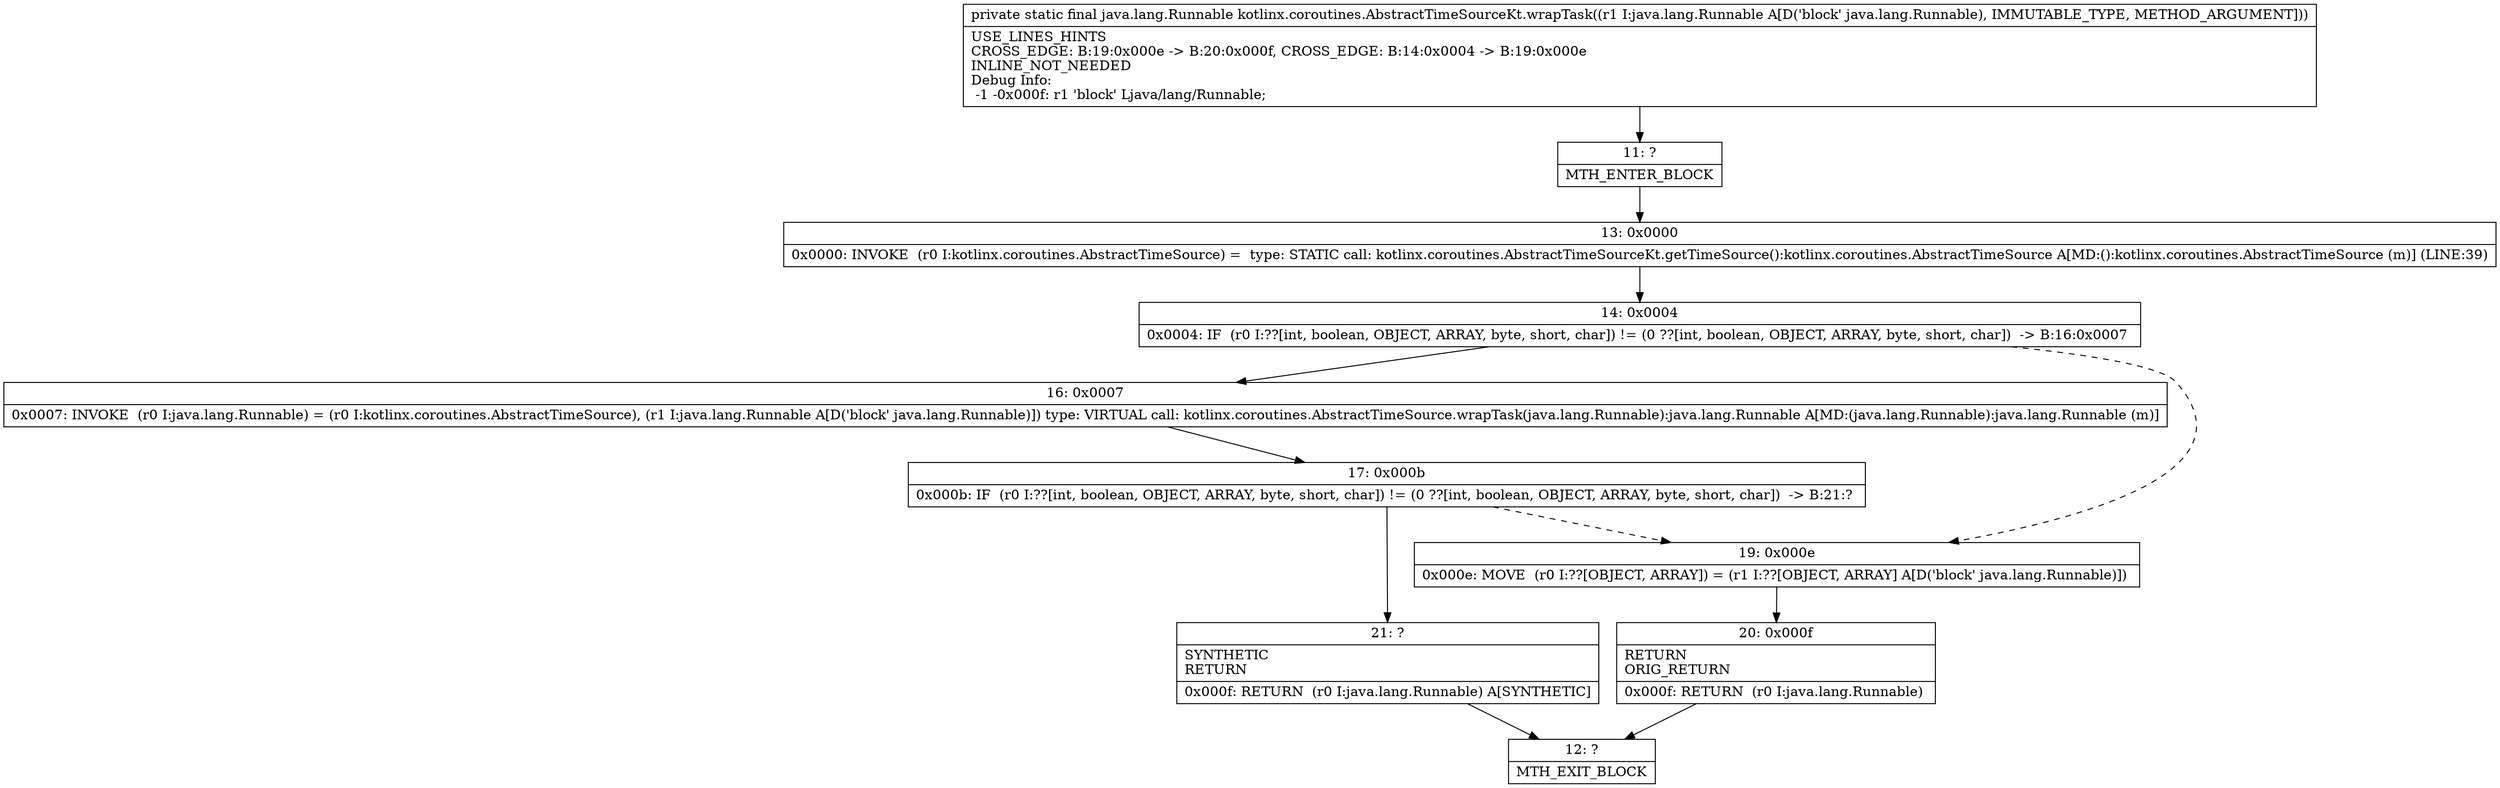 digraph "CFG forkotlinx.coroutines.AbstractTimeSourceKt.wrapTask(Ljava\/lang\/Runnable;)Ljava\/lang\/Runnable;" {
Node_11 [shape=record,label="{11\:\ ?|MTH_ENTER_BLOCK\l}"];
Node_13 [shape=record,label="{13\:\ 0x0000|0x0000: INVOKE  (r0 I:kotlinx.coroutines.AbstractTimeSource) =  type: STATIC call: kotlinx.coroutines.AbstractTimeSourceKt.getTimeSource():kotlinx.coroutines.AbstractTimeSource A[MD:():kotlinx.coroutines.AbstractTimeSource (m)] (LINE:39)\l}"];
Node_14 [shape=record,label="{14\:\ 0x0004|0x0004: IF  (r0 I:??[int, boolean, OBJECT, ARRAY, byte, short, char]) != (0 ??[int, boolean, OBJECT, ARRAY, byte, short, char])  \-\> B:16:0x0007 \l}"];
Node_16 [shape=record,label="{16\:\ 0x0007|0x0007: INVOKE  (r0 I:java.lang.Runnable) = (r0 I:kotlinx.coroutines.AbstractTimeSource), (r1 I:java.lang.Runnable A[D('block' java.lang.Runnable)]) type: VIRTUAL call: kotlinx.coroutines.AbstractTimeSource.wrapTask(java.lang.Runnable):java.lang.Runnable A[MD:(java.lang.Runnable):java.lang.Runnable (m)]\l}"];
Node_17 [shape=record,label="{17\:\ 0x000b|0x000b: IF  (r0 I:??[int, boolean, OBJECT, ARRAY, byte, short, char]) != (0 ??[int, boolean, OBJECT, ARRAY, byte, short, char])  \-\> B:21:? \l}"];
Node_21 [shape=record,label="{21\:\ ?|SYNTHETIC\lRETURN\l|0x000f: RETURN  (r0 I:java.lang.Runnable) A[SYNTHETIC]\l}"];
Node_12 [shape=record,label="{12\:\ ?|MTH_EXIT_BLOCK\l}"];
Node_19 [shape=record,label="{19\:\ 0x000e|0x000e: MOVE  (r0 I:??[OBJECT, ARRAY]) = (r1 I:??[OBJECT, ARRAY] A[D('block' java.lang.Runnable)]) \l}"];
Node_20 [shape=record,label="{20\:\ 0x000f|RETURN\lORIG_RETURN\l|0x000f: RETURN  (r0 I:java.lang.Runnable) \l}"];
MethodNode[shape=record,label="{private static final java.lang.Runnable kotlinx.coroutines.AbstractTimeSourceKt.wrapTask((r1 I:java.lang.Runnable A[D('block' java.lang.Runnable), IMMUTABLE_TYPE, METHOD_ARGUMENT]))  | USE_LINES_HINTS\lCROSS_EDGE: B:19:0x000e \-\> B:20:0x000f, CROSS_EDGE: B:14:0x0004 \-\> B:19:0x000e\lINLINE_NOT_NEEDED\lDebug Info:\l  \-1 \-0x000f: r1 'block' Ljava\/lang\/Runnable;\l}"];
MethodNode -> Node_11;Node_11 -> Node_13;
Node_13 -> Node_14;
Node_14 -> Node_16;
Node_14 -> Node_19[style=dashed];
Node_16 -> Node_17;
Node_17 -> Node_19[style=dashed];
Node_17 -> Node_21;
Node_21 -> Node_12;
Node_19 -> Node_20;
Node_20 -> Node_12;
}

